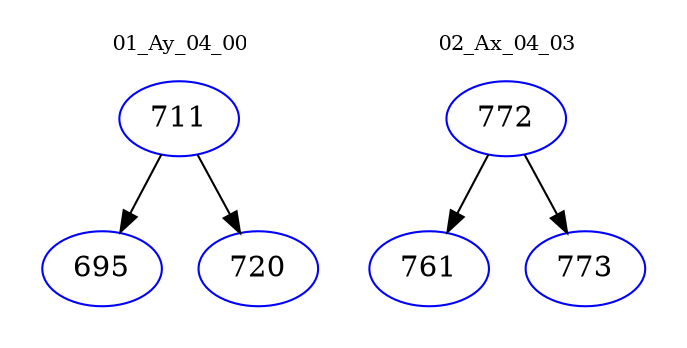 digraph{
subgraph cluster_0 {
color = white
label = "01_Ay_04_00";
fontsize=10;
T0_711 [label="711", color="blue"]
T0_711 -> T0_695 [color="black"]
T0_695 [label="695", color="blue"]
T0_711 -> T0_720 [color="black"]
T0_720 [label="720", color="blue"]
}
subgraph cluster_1 {
color = white
label = "02_Ax_04_03";
fontsize=10;
T1_772 [label="772", color="blue"]
T1_772 -> T1_761 [color="black"]
T1_761 [label="761", color="blue"]
T1_772 -> T1_773 [color="black"]
T1_773 [label="773", color="blue"]
}
}

